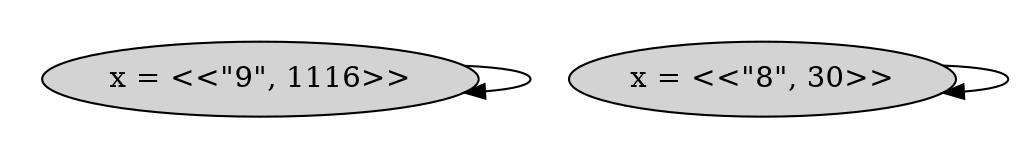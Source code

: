 strict digraph DiskGraph {
nodesep=0.35;
subgraph cluster_graph {
color="white";
-1518960515862546508 [label="x = <<\"8\", 30>>",style = filled]
-4209749065133042428 [label="x = <<\"9\", 1116>>",style = filled]
-1518960515862546508 -> -1518960515862546508 [label="",color="black",fontcolor="black"];
-4209749065133042428 -> -4209749065133042428 [label="",color="black",fontcolor="black"];
{rank = same; -1518960515862546508;-4209749065133042428;}
}
}
